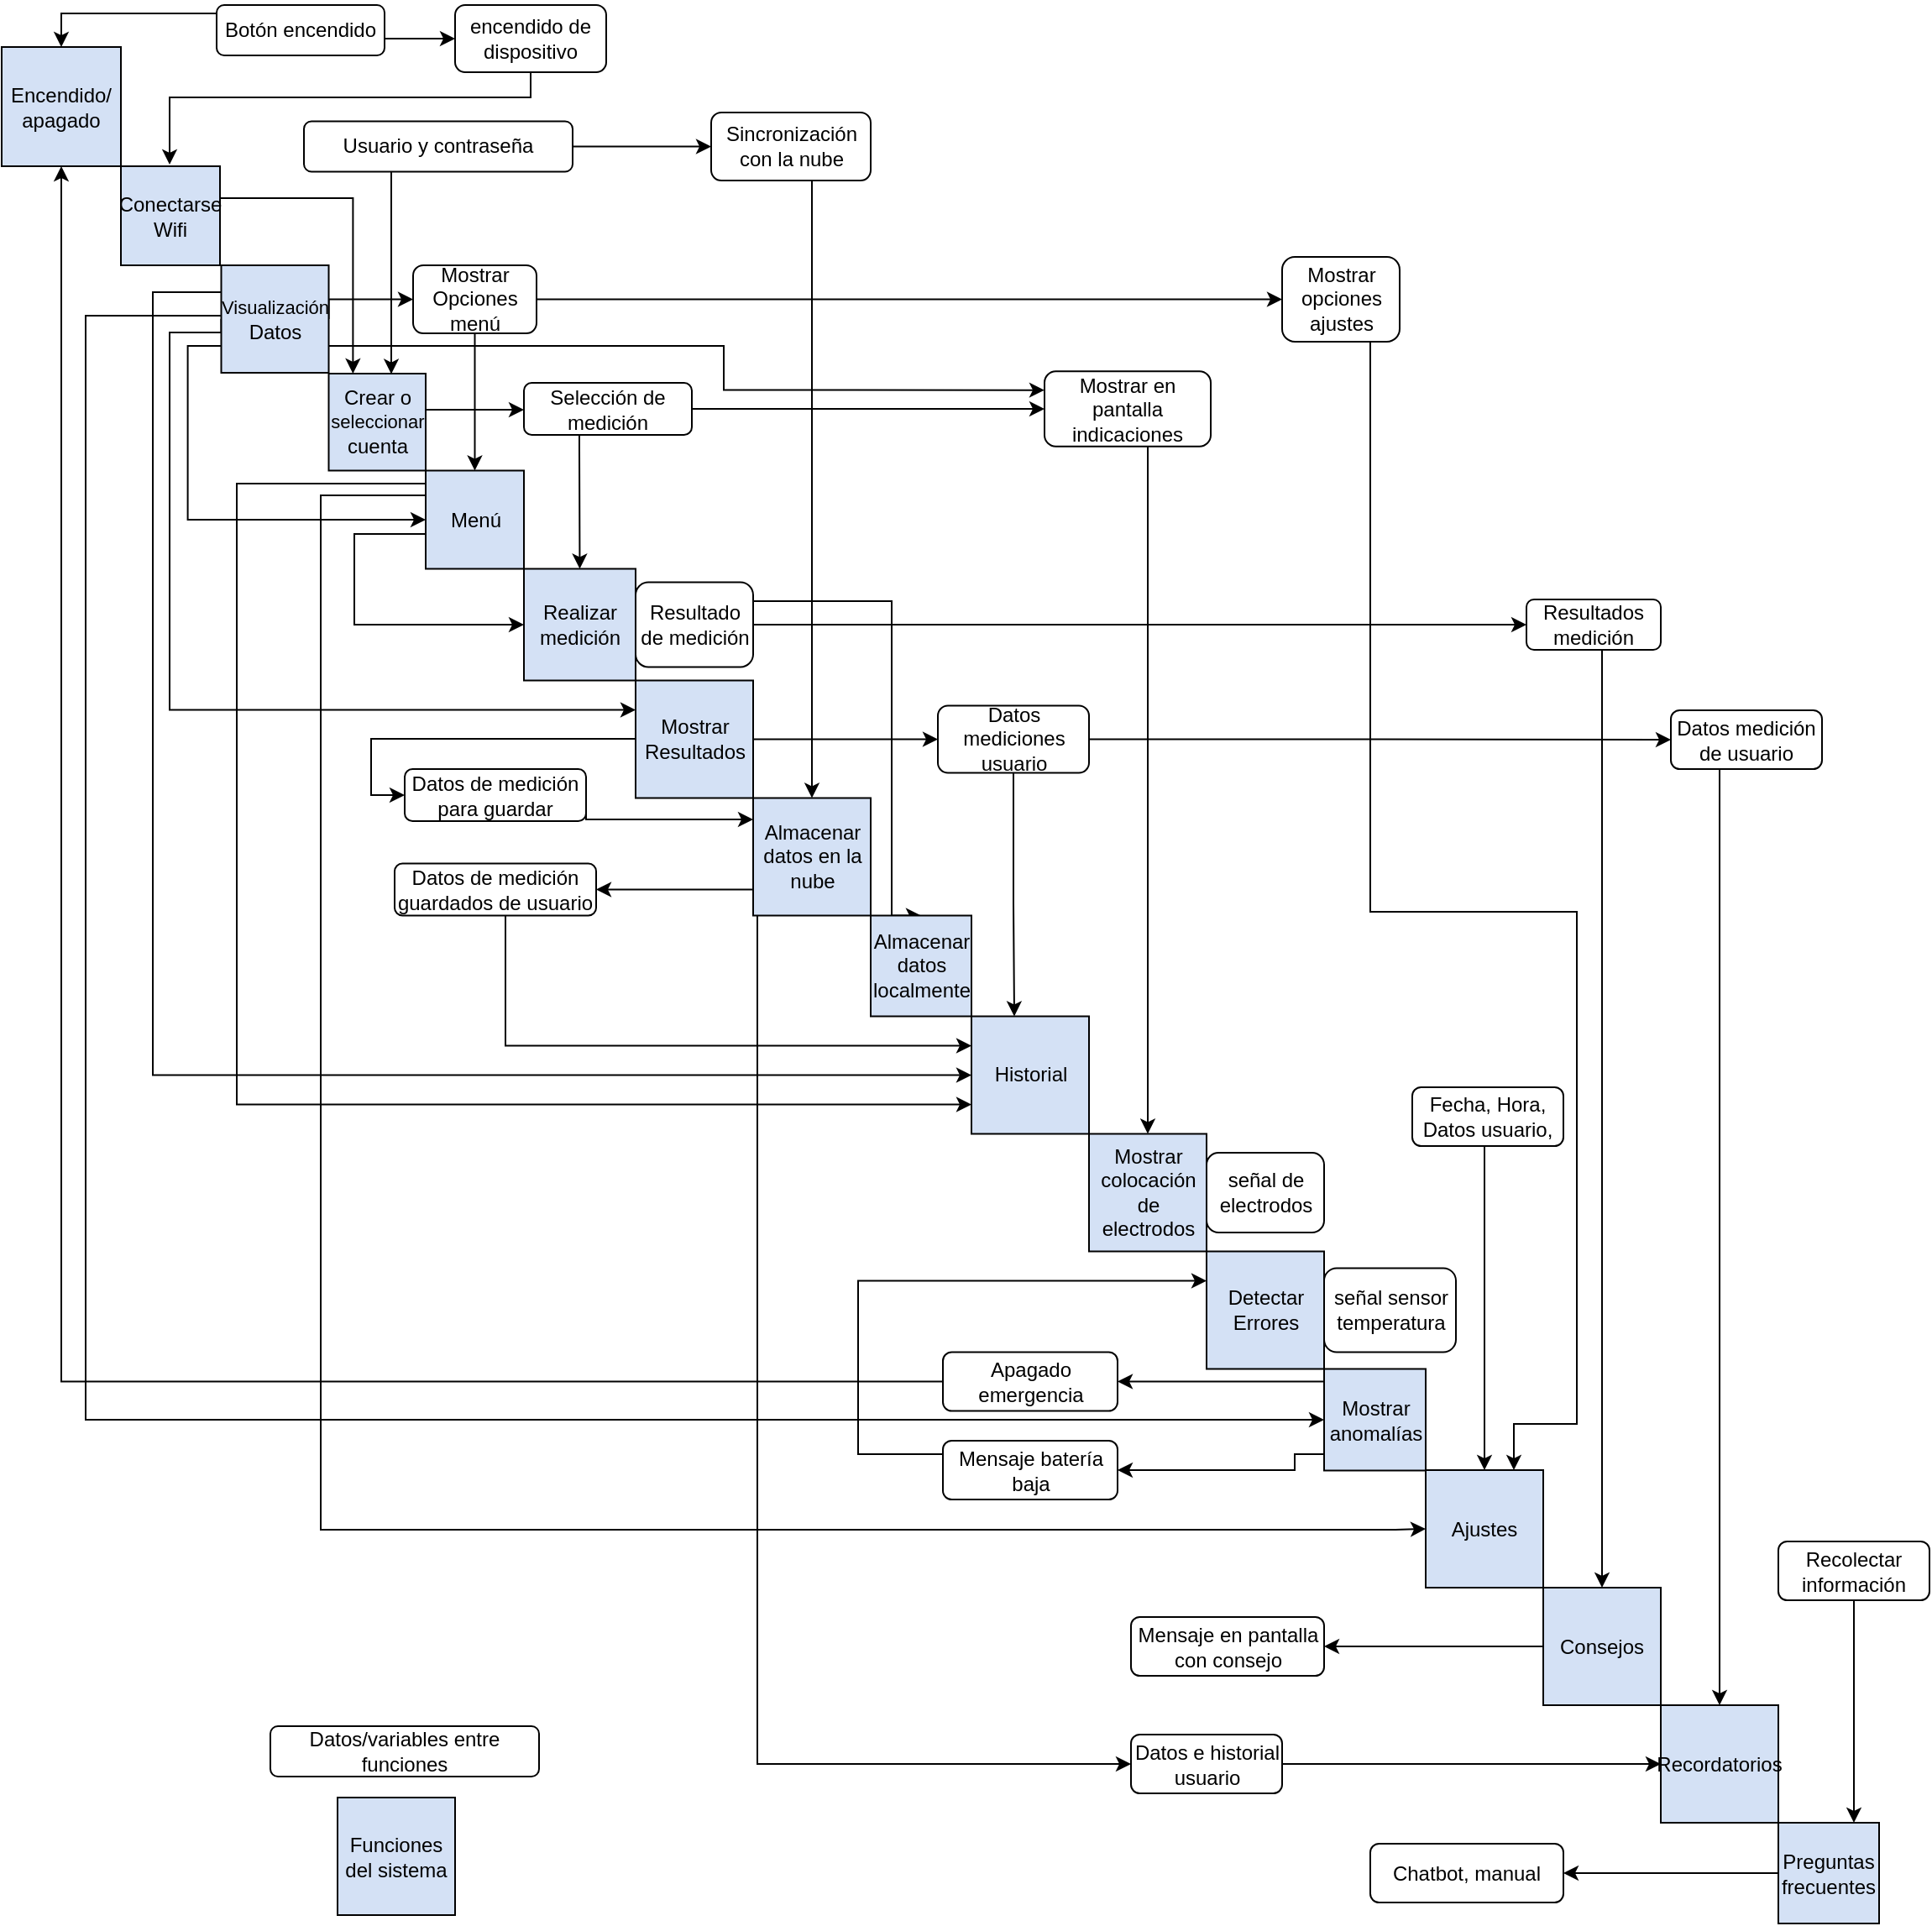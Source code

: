 <mxfile version="15.4.1" type="github">
  <diagram id="Nj07bCPPSiQxX_Wcg0r5" name="Page-1">
    <mxGraphModel dx="1108" dy="482" grid="1" gridSize="10" guides="1" tooltips="1" connect="1" arrows="1" fold="1" page="1" pageScale="1" pageWidth="827" pageHeight="1169" math="0" shadow="0">
      <root>
        <mxCell id="0" />
        <mxCell id="1" parent="0" />
        <mxCell id="GFn40_tMTBPi8Aqq6Cur-9" style="edgeStyle=orthogonalEdgeStyle;rounded=0;orthogonalLoop=1;jettySize=auto;html=1;exitX=1;exitY=0.5;exitDx=0;exitDy=0;" parent="1" source="CXU5azMome1cHcGIRZeV-1" target="iT-QjhbkleCrby-z9CVg-7" edge="1">
          <mxGeometry relative="1" as="geometry">
            <Array as="points">
              <mxPoint x="473" y="246" />
            </Array>
          </mxGeometry>
        </mxCell>
        <mxCell id="CXU5azMome1cHcGIRZeV-1" value="Crear o &lt;font style=&quot;font-size: 11px&quot;&gt;seleccionar &lt;/font&gt;cuenta" style="whiteSpace=wrap;html=1;aspect=fixed;fillColor=#D4E1F5;" parent="1" vertex="1">
          <mxGeometry x="414.75" y="224.5" width="57.75" height="57.75" as="geometry" />
        </mxCell>
        <mxCell id="CXU5azMome1cHcGIRZeV-2" value="Realizar medición" style="whiteSpace=wrap;html=1;aspect=fixed;fillColor=#D4E1F5;" parent="1" vertex="1">
          <mxGeometry x="531" y="340.75" width="66.5" height="66.5" as="geometry" />
        </mxCell>
        <mxCell id="iT-QjhbkleCrby-z9CVg-91" style="edgeStyle=orthogonalEdgeStyle;rounded=0;orthogonalLoop=1;jettySize=auto;html=1;exitX=0;exitY=0.75;exitDx=0;exitDy=0;entryX=0;entryY=0.5;entryDx=0;entryDy=0;" parent="1" source="iT-QjhbkleCrby-z9CVg-87" target="CXU5azMome1cHcGIRZeV-5" edge="1">
          <mxGeometry relative="1" as="geometry">
            <Array as="points">
              <mxPoint x="473" y="297" />
              <mxPoint x="410" y="297" />
              <mxPoint x="410" y="913" />
              <mxPoint x="1050" y="913" />
            </Array>
          </mxGeometry>
        </mxCell>
        <mxCell id="CXU5azMome1cHcGIRZeV-5" value="Ajustes" style="whiteSpace=wrap;html=1;aspect=fixed;fillColor=#D4E1F5;" parent="1" vertex="1">
          <mxGeometry x="1068" y="877.5" width="70" height="70" as="geometry" />
        </mxCell>
        <mxCell id="CXU5azMome1cHcGIRZeV-7" value="Mostrar colocación de electrodos" style="whiteSpace=wrap;html=1;aspect=fixed;fillColor=#D4E1F5;" parent="1" vertex="1">
          <mxGeometry x="867.5" y="677.25" width="70" height="70" as="geometry" />
        </mxCell>
        <mxCell id="CXU5azMome1cHcGIRZeV-8" value="Detectar Errores" style="whiteSpace=wrap;html=1;aspect=fixed;fillColor=#D4E1F5;" parent="1" vertex="1">
          <mxGeometry x="937.5" y="747.25" width="70" height="70" as="geometry" />
        </mxCell>
        <mxCell id="iT-QjhbkleCrby-z9CVg-37" style="edgeStyle=orthogonalEdgeStyle;rounded=0;orthogonalLoop=1;jettySize=auto;html=1;exitX=0;exitY=0.75;exitDx=0;exitDy=0;entryX=1;entryY=0.5;entryDx=0;entryDy=0;" parent="1" source="CXU5azMome1cHcGIRZeV-9" target="iT-QjhbkleCrby-z9CVg-35" edge="1">
          <mxGeometry relative="1" as="geometry">
            <Array as="points">
              <mxPoint x="668" y="532" />
            </Array>
          </mxGeometry>
        </mxCell>
        <mxCell id="iT-QjhbkleCrby-z9CVg-70" style="edgeStyle=orthogonalEdgeStyle;rounded=0;orthogonalLoop=1;jettySize=auto;html=1;exitX=0.5;exitY=1;exitDx=0;exitDy=0;entryX=0;entryY=0.5;entryDx=0;entryDy=0;" parent="1" source="CXU5azMome1cHcGIRZeV-9" target="iT-QjhbkleCrby-z9CVg-68" edge="1">
          <mxGeometry relative="1" as="geometry">
            <Array as="points">
              <mxPoint x="703" y="518" />
              <mxPoint x="670" y="518" />
              <mxPoint x="670" y="1053" />
            </Array>
          </mxGeometry>
        </mxCell>
        <mxCell id="CXU5azMome1cHcGIRZeV-9" value="Almacenar datos en la nube" style="whiteSpace=wrap;html=1;aspect=fixed;fillColor=#D4E1F5;" parent="1" vertex="1">
          <mxGeometry x="667.5" y="477.25" width="70" height="70" as="geometry" />
        </mxCell>
        <mxCell id="iT-QjhbkleCrby-z9CVg-61" style="edgeStyle=orthogonalEdgeStyle;rounded=0;orthogonalLoop=1;jettySize=auto;html=1;entryX=1;entryY=0.5;entryDx=0;entryDy=0;exitX=0;exitY=0.25;exitDx=0;exitDy=0;" parent="1" source="CXU5azMome1cHcGIRZeV-10" target="iT-QjhbkleCrby-z9CVg-60" edge="1">
          <mxGeometry relative="1" as="geometry">
            <Array as="points">
              <mxPoint x="1008" y="825" />
            </Array>
          </mxGeometry>
        </mxCell>
        <mxCell id="iT-QjhbkleCrby-z9CVg-94" style="edgeStyle=orthogonalEdgeStyle;rounded=0;orthogonalLoop=1;jettySize=auto;html=1;exitX=0;exitY=0.75;exitDx=0;exitDy=0;entryX=1;entryY=0.5;entryDx=0;entryDy=0;" parent="1" source="CXU5azMome1cHcGIRZeV-10" target="iT-QjhbkleCrby-z9CVg-93" edge="1">
          <mxGeometry relative="1" as="geometry">
            <Array as="points">
              <mxPoint x="1008" y="868" />
              <mxPoint x="990" y="868" />
            </Array>
          </mxGeometry>
        </mxCell>
        <mxCell id="CXU5azMome1cHcGIRZeV-10" value="Mostrar anomalías" style="whiteSpace=wrap;html=1;aspect=fixed;fillColor=#D4E1F5;" parent="1" vertex="1">
          <mxGeometry x="1007.5" y="817.25" width="60.5" height="60.5" as="geometry" />
        </mxCell>
        <mxCell id="iT-QjhbkleCrby-z9CVg-73" style="edgeStyle=orthogonalEdgeStyle;rounded=0;orthogonalLoop=1;jettySize=auto;html=1;" parent="1" source="CXU5azMome1cHcGIRZeV-11" target="iT-QjhbkleCrby-z9CVg-71" edge="1">
          <mxGeometry relative="1" as="geometry" />
        </mxCell>
        <mxCell id="CXU5azMome1cHcGIRZeV-11" value="Consejos" style="whiteSpace=wrap;html=1;aspect=fixed;fillColor=#D4E1F5;" parent="1" vertex="1">
          <mxGeometry x="1138" y="947.5" width="70" height="70" as="geometry" />
        </mxCell>
        <mxCell id="CXU5azMome1cHcGIRZeV-12" value="Recordatorios" style="whiteSpace=wrap;html=1;aspect=fixed;fillColor=#D4E1F5;" parent="1" vertex="1">
          <mxGeometry x="1208" y="1017.5" width="70" height="70" as="geometry" />
        </mxCell>
        <mxCell id="iT-QjhbkleCrby-z9CVg-76" style="edgeStyle=orthogonalEdgeStyle;rounded=0;orthogonalLoop=1;jettySize=auto;html=1;entryX=1;entryY=0.5;entryDx=0;entryDy=0;" parent="1" source="CXU5azMome1cHcGIRZeV-13" target="iT-QjhbkleCrby-z9CVg-74" edge="1">
          <mxGeometry relative="1" as="geometry" />
        </mxCell>
        <mxCell id="CXU5azMome1cHcGIRZeV-13" value="Preguntas frecuentes" style="whiteSpace=wrap;html=1;aspect=fixed;fillColor=#D4E1F5;" parent="1" vertex="1">
          <mxGeometry x="1278" y="1087.5" width="60" height="60" as="geometry" />
        </mxCell>
        <mxCell id="GFn40_tMTBPi8Aqq6Cur-4" style="edgeStyle=orthogonalEdgeStyle;rounded=0;orthogonalLoop=1;jettySize=auto;html=1;entryX=0;entryY=0.5;entryDx=0;entryDy=0;" parent="1" source="iT-QjhbkleCrby-z9CVg-3" target="iT-QjhbkleCrby-z9CVg-83" edge="1">
          <mxGeometry relative="1" as="geometry" />
        </mxCell>
        <mxCell id="GFn40_tMTBPi8Aqq6Cur-27" style="edgeStyle=orthogonalEdgeStyle;rounded=0;orthogonalLoop=1;jettySize=auto;html=1;exitX=0.5;exitY=1;exitDx=0;exitDy=0;entryX=0.645;entryY=0.005;entryDx=0;entryDy=0;entryPerimeter=0;" parent="1" source="iT-QjhbkleCrby-z9CVg-3" target="CXU5azMome1cHcGIRZeV-1" edge="1">
          <mxGeometry relative="1" as="geometry">
            <Array as="points">
              <mxPoint x="480" y="89" />
              <mxPoint x="452" y="89" />
            </Array>
          </mxGeometry>
        </mxCell>
        <mxCell id="iT-QjhbkleCrby-z9CVg-3" value="Usuario y contraseña" style="rounded=1;whiteSpace=wrap;html=1;" parent="1" vertex="1">
          <mxGeometry x="400" y="74.25" width="160" height="30" as="geometry" />
        </mxCell>
        <mxCell id="iT-QjhbkleCrby-z9CVg-5" value="Funciones del sistema" style="whiteSpace=wrap;html=1;aspect=fixed;fillColor=#D4E1F5;" parent="1" vertex="1">
          <mxGeometry x="420" y="1072.5" width="70" height="70" as="geometry" />
        </mxCell>
        <mxCell id="iT-QjhbkleCrby-z9CVg-6" value="Datos/variables entre funciones" style="rounded=1;whiteSpace=wrap;html=1;" parent="1" vertex="1">
          <mxGeometry x="380" y="1030" width="160" height="30" as="geometry" />
        </mxCell>
        <mxCell id="iT-QjhbkleCrby-z9CVg-40" style="edgeStyle=orthogonalEdgeStyle;rounded=0;orthogonalLoop=1;jettySize=auto;html=1;entryX=0;entryY=0.5;entryDx=0;entryDy=0;" parent="1" source="iT-QjhbkleCrby-z9CVg-7" target="iT-QjhbkleCrby-z9CVg-39" edge="1">
          <mxGeometry relative="1" as="geometry" />
        </mxCell>
        <mxCell id="GFn40_tMTBPi8Aqq6Cur-10" style="edgeStyle=orthogonalEdgeStyle;rounded=0;orthogonalLoop=1;jettySize=auto;html=1;entryX=0.5;entryY=0;entryDx=0;entryDy=0;" parent="1" source="iT-QjhbkleCrby-z9CVg-7" target="CXU5azMome1cHcGIRZeV-2" edge="1">
          <mxGeometry relative="1" as="geometry">
            <Array as="points">
              <mxPoint x="564" y="270" />
              <mxPoint x="564" y="270" />
            </Array>
          </mxGeometry>
        </mxCell>
        <mxCell id="iT-QjhbkleCrby-z9CVg-7" value="Selección de medición" style="rounded=1;whiteSpace=wrap;html=1;" parent="1" vertex="1">
          <mxGeometry x="531" y="230" width="100" height="31" as="geometry" />
        </mxCell>
        <mxCell id="GFn40_tMTBPi8Aqq6Cur-12" style="edgeStyle=orthogonalEdgeStyle;rounded=0;orthogonalLoop=1;jettySize=auto;html=1;entryX=0.5;entryY=0;entryDx=0;entryDy=0;" parent="1" source="iT-QjhbkleCrby-z9CVg-15" target="GFn40_tMTBPi8Aqq6Cur-2" edge="1">
          <mxGeometry relative="1" as="geometry">
            <Array as="points">
              <mxPoint x="750" y="360" />
            </Array>
          </mxGeometry>
        </mxCell>
        <mxCell id="GFn40_tMTBPi8Aqq6Cur-25" style="edgeStyle=orthogonalEdgeStyle;rounded=0;orthogonalLoop=1;jettySize=auto;html=1;entryX=0;entryY=0.5;entryDx=0;entryDy=0;" parent="1" source="iT-QjhbkleCrby-z9CVg-15" target="iT-QjhbkleCrby-z9CVg-62" edge="1">
          <mxGeometry relative="1" as="geometry" />
        </mxCell>
        <mxCell id="iT-QjhbkleCrby-z9CVg-15" value="Resultado de medición" style="rounded=1;whiteSpace=wrap;html=1;" parent="1" vertex="1">
          <mxGeometry x="597.5" y="348.75" width="70" height="50.5" as="geometry" />
        </mxCell>
        <mxCell id="iT-QjhbkleCrby-z9CVg-66" style="edgeStyle=orthogonalEdgeStyle;rounded=0;orthogonalLoop=1;jettySize=auto;html=1;" parent="1" source="iT-QjhbkleCrby-z9CVg-19" target="iT-QjhbkleCrby-z9CVg-65" edge="1">
          <mxGeometry relative="1" as="geometry" />
        </mxCell>
        <mxCell id="iT-QjhbkleCrby-z9CVg-25" style="edgeStyle=orthogonalEdgeStyle;rounded=0;orthogonalLoop=1;jettySize=auto;html=1;exitX=1;exitY=0.5;exitDx=0;exitDy=0;entryX=0;entryY=0.5;entryDx=0;entryDy=0;" parent="1" source="CXU5azMome1cHcGIRZeV-6" target="iT-QjhbkleCrby-z9CVg-19" edge="1">
          <mxGeometry relative="1" as="geometry" />
        </mxCell>
        <mxCell id="iT-QjhbkleCrby-z9CVg-34" style="edgeStyle=orthogonalEdgeStyle;rounded=0;orthogonalLoop=1;jettySize=auto;html=1;entryX=0;entryY=0.5;entryDx=0;entryDy=0;exitX=0.021;exitY=0.354;exitDx=0;exitDy=0;exitPerimeter=0;" parent="1" target="iT-QjhbkleCrby-z9CVg-26" edge="1" source="CXU5azMome1cHcGIRZeV-6">
          <mxGeometry relative="1" as="geometry">
            <Array as="points">
              <mxPoint x="599" y="442" />
              <mxPoint x="440" y="442" />
              <mxPoint x="440" y="476" />
            </Array>
            <mxPoint x="590" y="430" as="sourcePoint" />
          </mxGeometry>
        </mxCell>
        <mxCell id="CXU5azMome1cHcGIRZeV-6" value="Mostrar Resultados" style="whiteSpace=wrap;html=1;aspect=fixed;fillColor=#D4E1F5;" parent="1" vertex="1">
          <mxGeometry x="597.5" y="407.25" width="70" height="70" as="geometry" />
        </mxCell>
        <mxCell id="iT-QjhbkleCrby-z9CVg-33" style="edgeStyle=orthogonalEdgeStyle;rounded=0;orthogonalLoop=1;jettySize=auto;html=1;exitX=1;exitY=0.5;exitDx=0;exitDy=0;" parent="1" source="iT-QjhbkleCrby-z9CVg-26" target="CXU5azMome1cHcGIRZeV-9" edge="1">
          <mxGeometry relative="1" as="geometry">
            <Array as="points">
              <mxPoint x="568" y="490" />
            </Array>
          </mxGeometry>
        </mxCell>
        <mxCell id="iT-QjhbkleCrby-z9CVg-26" value="Datos de medición para guardar" style="rounded=1;whiteSpace=wrap;html=1;" parent="1" vertex="1">
          <mxGeometry x="460" y="460" width="108" height="31" as="geometry" />
        </mxCell>
        <mxCell id="iT-QjhbkleCrby-z9CVg-38" style="edgeStyle=orthogonalEdgeStyle;rounded=0;orthogonalLoop=1;jettySize=auto;html=1;entryX=0;entryY=0.25;entryDx=0;entryDy=0;" parent="1" source="iT-QjhbkleCrby-z9CVg-35" target="CXU5azMome1cHcGIRZeV-4" edge="1">
          <mxGeometry relative="1" as="geometry">
            <mxPoint x="480" y="440" as="targetPoint" />
            <Array as="points">
              <mxPoint x="520" y="625" />
            </Array>
          </mxGeometry>
        </mxCell>
        <mxCell id="iT-QjhbkleCrby-z9CVg-35" value="Datos de medición guardados de usuario" style="rounded=1;whiteSpace=wrap;html=1;" parent="1" vertex="1">
          <mxGeometry x="454" y="516.25" width="120" height="31" as="geometry" />
        </mxCell>
        <mxCell id="GFn40_tMTBPi8Aqq6Cur-21" style="edgeStyle=orthogonalEdgeStyle;rounded=0;orthogonalLoop=1;jettySize=auto;html=1;entryX=0.5;entryY=0;entryDx=0;entryDy=0;" parent="1" source="iT-QjhbkleCrby-z9CVg-39" target="CXU5azMome1cHcGIRZeV-7" edge="1">
          <mxGeometry relative="1" as="geometry">
            <Array as="points">
              <mxPoint x="903" y="473" />
            </Array>
          </mxGeometry>
        </mxCell>
        <mxCell id="iT-QjhbkleCrby-z9CVg-39" value="Mostrar en pantalla indicaciones" style="rounded=1;whiteSpace=wrap;html=1;" parent="1" vertex="1">
          <mxGeometry x="841" y="223.13" width="99" height="44.75" as="geometry" />
        </mxCell>
        <mxCell id="iT-QjhbkleCrby-z9CVg-46" value="señal de electrodos" style="rounded=1;whiteSpace=wrap;html=1;" parent="1" vertex="1">
          <mxGeometry x="937.5" y="688.5" width="70" height="47.5" as="geometry" />
        </mxCell>
        <mxCell id="iT-QjhbkleCrby-z9CVg-48" value="señal sensor temperatura" style="rounded=1;whiteSpace=wrap;html=1;" parent="1" vertex="1">
          <mxGeometry x="1007.5" y="757.25" width="78.5" height="50" as="geometry" />
        </mxCell>
        <mxCell id="67Dht7YHLMiTtMJzF1Od-18" style="edgeStyle=orthogonalEdgeStyle;rounded=0;orthogonalLoop=1;jettySize=auto;html=1;exitX=0.5;exitY=1;exitDx=0;exitDy=0;fontSize=11;entryX=0.5;entryY=0;entryDx=0;entryDy=0;" edge="1" parent="1" source="iT-QjhbkleCrby-z9CVg-55" target="CXU5azMome1cHcGIRZeV-5">
          <mxGeometry relative="1" as="geometry">
            <mxPoint x="1105" y="870" as="targetPoint" />
            <Array as="points">
              <mxPoint x="1103" y="685" />
            </Array>
          </mxGeometry>
        </mxCell>
        <mxCell id="iT-QjhbkleCrby-z9CVg-55" value="Fecha, Hora, Datos usuario," style="rounded=1;whiteSpace=wrap;html=1;" parent="1" vertex="1">
          <mxGeometry x="1060" y="649.5" width="90" height="35" as="geometry" />
        </mxCell>
        <mxCell id="iT-QjhbkleCrby-z9CVg-82" style="edgeStyle=orthogonalEdgeStyle;rounded=0;orthogonalLoop=1;jettySize=auto;html=1;entryX=0.5;entryY=1;entryDx=0;entryDy=0;" parent="1" source="iT-QjhbkleCrby-z9CVg-60" target="iT-QjhbkleCrby-z9CVg-79" edge="1">
          <mxGeometry relative="1" as="geometry" />
        </mxCell>
        <mxCell id="iT-QjhbkleCrby-z9CVg-60" value="Apagado emergencia" style="rounded=1;whiteSpace=wrap;html=1;" parent="1" vertex="1">
          <mxGeometry x="780.5" y="807.25" width="104" height="35" as="geometry" />
        </mxCell>
        <mxCell id="iT-QjhbkleCrby-z9CVg-64" style="edgeStyle=orthogonalEdgeStyle;rounded=0;orthogonalLoop=1;jettySize=auto;html=1;entryX=0.5;entryY=0;entryDx=0;entryDy=0;" parent="1" source="iT-QjhbkleCrby-z9CVg-62" target="CXU5azMome1cHcGIRZeV-11" edge="1">
          <mxGeometry relative="1" as="geometry">
            <Array as="points">
              <mxPoint x="1173" y="760" />
              <mxPoint x="1173" y="760" />
            </Array>
          </mxGeometry>
        </mxCell>
        <mxCell id="iT-QjhbkleCrby-z9CVg-62" value="Resultados medición" style="rounded=1;whiteSpace=wrap;html=1;" parent="1" vertex="1">
          <mxGeometry x="1128" y="359" width="80" height="30" as="geometry" />
        </mxCell>
        <mxCell id="iT-QjhbkleCrby-z9CVg-67" style="edgeStyle=orthogonalEdgeStyle;rounded=0;orthogonalLoop=1;jettySize=auto;html=1;entryX=0.5;entryY=0;entryDx=0;entryDy=0;" parent="1" source="iT-QjhbkleCrby-z9CVg-65" target="CXU5azMome1cHcGIRZeV-12" edge="1">
          <mxGeometry relative="1" as="geometry">
            <Array as="points">
              <mxPoint x="1243" y="1000" />
              <mxPoint x="1243" y="1000" />
            </Array>
          </mxGeometry>
        </mxCell>
        <mxCell id="iT-QjhbkleCrby-z9CVg-65" value="Datos medición de usuario" style="rounded=1;whiteSpace=wrap;html=1;" parent="1" vertex="1">
          <mxGeometry x="1214" y="425" width="90" height="35" as="geometry" />
        </mxCell>
        <mxCell id="iT-QjhbkleCrby-z9CVg-69" style="edgeStyle=orthogonalEdgeStyle;rounded=0;orthogonalLoop=1;jettySize=auto;html=1;exitX=1;exitY=0.5;exitDx=0;exitDy=0;entryX=0;entryY=0.5;entryDx=0;entryDy=0;" parent="1" source="iT-QjhbkleCrby-z9CVg-68" target="CXU5azMome1cHcGIRZeV-12" edge="1">
          <mxGeometry relative="1" as="geometry" />
        </mxCell>
        <mxCell id="iT-QjhbkleCrby-z9CVg-68" value="Datos e historial usuario" style="rounded=1;whiteSpace=wrap;html=1;" parent="1" vertex="1">
          <mxGeometry x="892.5" y="1035" width="90" height="35" as="geometry" />
        </mxCell>
        <mxCell id="iT-QjhbkleCrby-z9CVg-71" value="Mensaje en pantalla con consejo" style="rounded=1;whiteSpace=wrap;html=1;" parent="1" vertex="1">
          <mxGeometry x="892.5" y="965" width="115" height="35" as="geometry" />
        </mxCell>
        <mxCell id="iT-QjhbkleCrby-z9CVg-74" value="Chatbot, manual" style="rounded=1;whiteSpace=wrap;html=1;" parent="1" vertex="1">
          <mxGeometry x="1035" y="1100" width="115" height="35" as="geometry" />
        </mxCell>
        <mxCell id="iT-QjhbkleCrby-z9CVg-78" style="edgeStyle=orthogonalEdgeStyle;rounded=0;orthogonalLoop=1;jettySize=auto;html=1;exitX=0.5;exitY=1;exitDx=0;exitDy=0;entryX=0.75;entryY=0;entryDx=0;entryDy=0;" parent="1" source="iT-QjhbkleCrby-z9CVg-77" target="CXU5azMome1cHcGIRZeV-13" edge="1">
          <mxGeometry relative="1" as="geometry" />
        </mxCell>
        <mxCell id="iT-QjhbkleCrby-z9CVg-77" value="Recolectar información" style="rounded=1;whiteSpace=wrap;html=1;" parent="1" vertex="1">
          <mxGeometry x="1278" y="920" width="90" height="35" as="geometry" />
        </mxCell>
        <mxCell id="iT-QjhbkleCrby-z9CVg-79" value="Encendido/&lt;br&gt;apagado" style="whiteSpace=wrap;html=1;aspect=fixed;fillColor=#D4E1F5;" parent="1" vertex="1">
          <mxGeometry x="220" y="30" width="71" height="71" as="geometry" />
        </mxCell>
        <mxCell id="iT-QjhbkleCrby-z9CVg-96" style="edgeStyle=orthogonalEdgeStyle;rounded=0;orthogonalLoop=1;jettySize=auto;html=1;entryX=0;entryY=0.5;entryDx=0;entryDy=0;" parent="1" source="iT-QjhbkleCrby-z9CVg-80" target="iT-QjhbkleCrby-z9CVg-95" edge="1">
          <mxGeometry relative="1" as="geometry">
            <Array as="points">
              <mxPoint x="460" y="25" />
              <mxPoint x="460" y="25" />
            </Array>
          </mxGeometry>
        </mxCell>
        <mxCell id="67Dht7YHLMiTtMJzF1Od-3" style="edgeStyle=orthogonalEdgeStyle;rounded=0;orthogonalLoop=1;jettySize=auto;html=1;exitX=0;exitY=0.5;exitDx=0;exitDy=0;entryX=0.5;entryY=0;entryDx=0;entryDy=0;fontSize=11;" edge="1" parent="1" source="iT-QjhbkleCrby-z9CVg-80" target="iT-QjhbkleCrby-z9CVg-79">
          <mxGeometry relative="1" as="geometry">
            <Array as="points">
              <mxPoint x="348" y="10" />
              <mxPoint x="256" y="10" />
            </Array>
          </mxGeometry>
        </mxCell>
        <mxCell id="iT-QjhbkleCrby-z9CVg-80" value="Botón encendido" style="rounded=1;whiteSpace=wrap;html=1;" parent="1" vertex="1">
          <mxGeometry x="348" y="5" width="100" height="30" as="geometry" />
        </mxCell>
        <mxCell id="GFn40_tMTBPi8Aqq6Cur-11" style="edgeStyle=orthogonalEdgeStyle;rounded=0;orthogonalLoop=1;jettySize=auto;html=1;entryX=0.5;entryY=0;entryDx=0;entryDy=0;" parent="1" source="iT-QjhbkleCrby-z9CVg-83" target="CXU5azMome1cHcGIRZeV-9" edge="1">
          <mxGeometry relative="1" as="geometry">
            <Array as="points">
              <mxPoint x="703" y="460" />
            </Array>
          </mxGeometry>
        </mxCell>
        <mxCell id="iT-QjhbkleCrby-z9CVg-83" value="Sincronización con la nube" style="rounded=1;whiteSpace=wrap;html=1;" parent="1" vertex="1">
          <mxGeometry x="642.5" y="69" width="95" height="40.5" as="geometry" />
        </mxCell>
        <mxCell id="iT-QjhbkleCrby-z9CVg-90" style="edgeStyle=orthogonalEdgeStyle;rounded=0;orthogonalLoop=1;jettySize=auto;html=1;entryX=0;entryY=0.5;entryDx=0;entryDy=0;exitX=0;exitY=0.75;exitDx=0;exitDy=0;" parent="1" source="iT-QjhbkleCrby-z9CVg-87" target="CXU5azMome1cHcGIRZeV-2" edge="1">
          <mxGeometry relative="1" as="geometry">
            <Array as="points">
              <mxPoint x="473" y="320" />
              <mxPoint x="430" y="320" />
              <mxPoint x="430" y="374" />
            </Array>
            <mxPoint x="460" y="320" as="sourcePoint" />
          </mxGeometry>
        </mxCell>
        <mxCell id="iT-QjhbkleCrby-z9CVg-92" style="edgeStyle=orthogonalEdgeStyle;rounded=0;orthogonalLoop=1;jettySize=auto;html=1;exitX=0;exitY=0.25;exitDx=0;exitDy=0;entryX=0;entryY=0.75;entryDx=0;entryDy=0;" parent="1" source="iT-QjhbkleCrby-z9CVg-87" target="CXU5azMome1cHcGIRZeV-4" edge="1">
          <mxGeometry relative="1" as="geometry">
            <Array as="points">
              <mxPoint x="473" y="290" />
              <mxPoint x="360" y="290" />
              <mxPoint x="360" y="660" />
            </Array>
          </mxGeometry>
        </mxCell>
        <mxCell id="iT-QjhbkleCrby-z9CVg-87" value="Menú" style="whiteSpace=wrap;html=1;aspect=fixed;fillColor=#D4E1F5;" parent="1" vertex="1">
          <mxGeometry x="472.5" y="282.25" width="58.5" height="58.5" as="geometry" />
        </mxCell>
        <mxCell id="GFn40_tMTBPi8Aqq6Cur-26" value="" style="edgeStyle=orthogonalEdgeStyle;rounded=0;orthogonalLoop=1;jettySize=auto;html=1;entryX=0.25;entryY=0;entryDx=0;entryDy=0;" parent="1" source="iT-QjhbkleCrby-z9CVg-88" target="CXU5azMome1cHcGIRZeV-1" edge="1">
          <mxGeometry relative="1" as="geometry">
            <Array as="points">
              <mxPoint x="429" y="120" />
            </Array>
            <mxPoint x="440" y="130" as="targetPoint" />
          </mxGeometry>
        </mxCell>
        <mxCell id="iT-QjhbkleCrby-z9CVg-88" value="Conectarse Wifi" style="whiteSpace=wrap;html=1;aspect=fixed;fillColor=#D4E1F5;" parent="1" vertex="1">
          <mxGeometry x="291" y="101" width="59" height="59" as="geometry" />
        </mxCell>
        <mxCell id="iT-QjhbkleCrby-z9CVg-103" style="edgeStyle=orthogonalEdgeStyle;rounded=0;orthogonalLoop=1;jettySize=auto;html=1;entryX=0;entryY=0.25;entryDx=0;entryDy=0;exitX=0;exitY=0.5;exitDx=0;exitDy=0;" parent="1" source="iT-QjhbkleCrby-z9CVg-93" target="CXU5azMome1cHcGIRZeV-8" edge="1">
          <mxGeometry relative="1" as="geometry">
            <Array as="points">
              <mxPoint x="730" y="868" />
              <mxPoint x="730" y="765" />
            </Array>
          </mxGeometry>
        </mxCell>
        <mxCell id="iT-QjhbkleCrby-z9CVg-93" value="Mensaje batería baja" style="rounded=1;whiteSpace=wrap;html=1;" parent="1" vertex="1">
          <mxGeometry x="780.5" y="860" width="104" height="35" as="geometry" />
        </mxCell>
        <mxCell id="67Dht7YHLMiTtMJzF1Od-2" style="edgeStyle=orthogonalEdgeStyle;rounded=0;orthogonalLoop=1;jettySize=auto;html=1;exitX=0.5;exitY=1;exitDx=0;exitDy=0;fontSize=11;" edge="1" parent="1" source="iT-QjhbkleCrby-z9CVg-95">
          <mxGeometry relative="1" as="geometry">
            <mxPoint x="320" y="100" as="targetPoint" />
            <Array as="points">
              <mxPoint x="535" y="60" />
              <mxPoint x="320" y="60" />
            </Array>
          </mxGeometry>
        </mxCell>
        <mxCell id="iT-QjhbkleCrby-z9CVg-95" value="encendido de dispositivo" style="rounded=1;whiteSpace=wrap;html=1;" parent="1" vertex="1">
          <mxGeometry x="490" y="5" width="90" height="40" as="geometry" />
        </mxCell>
        <mxCell id="iT-QjhbkleCrby-z9CVg-99" style="edgeStyle=orthogonalEdgeStyle;rounded=0;orthogonalLoop=1;jettySize=auto;html=1;entryX=0.5;entryY=0;entryDx=0;entryDy=0;" parent="1" source="iT-QjhbkleCrby-z9CVg-98" target="iT-QjhbkleCrby-z9CVg-87" edge="1">
          <mxGeometry relative="1" as="geometry">
            <Array as="points">
              <mxPoint x="502" y="190" />
              <mxPoint x="502" y="190" />
            </Array>
          </mxGeometry>
        </mxCell>
        <mxCell id="67Dht7YHLMiTtMJzF1Od-21" style="edgeStyle=orthogonalEdgeStyle;rounded=0;orthogonalLoop=1;jettySize=auto;html=1;entryX=0;entryY=0.5;entryDx=0;entryDy=0;fontSize=11;" edge="1" parent="1" source="iT-QjhbkleCrby-z9CVg-98" target="67Dht7YHLMiTtMJzF1Od-14">
          <mxGeometry relative="1" as="geometry" />
        </mxCell>
        <mxCell id="iT-QjhbkleCrby-z9CVg-98" value="Mostrar Opciones menú" style="rounded=1;whiteSpace=wrap;html=1;" parent="1" vertex="1">
          <mxGeometry x="465" y="160" width="73.5" height="40.5" as="geometry" />
        </mxCell>
        <mxCell id="CXU5azMome1cHcGIRZeV-4" value="Historial" style="whiteSpace=wrap;html=1;aspect=fixed;fillColor=#D4E1F5;" parent="1" vertex="1">
          <mxGeometry x="797.5" y="607.25" width="70" height="70" as="geometry" />
        </mxCell>
        <mxCell id="GFn40_tMTBPi8Aqq6Cur-2" value="Almacenar datos localmente" style="whiteSpace=wrap;html=1;aspect=fixed;fillColor=#D4E1F5;" parent="1" vertex="1">
          <mxGeometry x="737.5" y="547.25" width="60" height="60" as="geometry" />
        </mxCell>
        <mxCell id="GFn40_tMTBPi8Aqq6Cur-22" style="edgeStyle=orthogonalEdgeStyle;rounded=0;orthogonalLoop=1;jettySize=auto;html=1;" parent="1" source="iT-QjhbkleCrby-z9CVg-19" target="CXU5azMome1cHcGIRZeV-4" edge="1">
          <mxGeometry relative="1" as="geometry">
            <Array as="points">
              <mxPoint x="823" y="540" />
              <mxPoint x="823" y="540" />
            </Array>
          </mxGeometry>
        </mxCell>
        <mxCell id="iT-QjhbkleCrby-z9CVg-19" value="Datos mediciones usuario" style="rounded=1;whiteSpace=wrap;html=1;" parent="1" vertex="1">
          <mxGeometry x="777.5" y="422.25" width="90" height="40" as="geometry" />
        </mxCell>
        <mxCell id="67Dht7YHLMiTtMJzF1Od-8" style="edgeStyle=orthogonalEdgeStyle;rounded=0;orthogonalLoop=1;jettySize=auto;html=1;exitX=0;exitY=0.75;exitDx=0;exitDy=0;entryX=0;entryY=0.5;entryDx=0;entryDy=0;fontSize=11;" edge="1" parent="1" source="67Dht7YHLMiTtMJzF1Od-1" target="iT-QjhbkleCrby-z9CVg-87">
          <mxGeometry relative="1" as="geometry" />
        </mxCell>
        <mxCell id="67Dht7YHLMiTtMJzF1Od-9" style="edgeStyle=orthogonalEdgeStyle;rounded=0;orthogonalLoop=1;jettySize=auto;html=1;exitX=0;exitY=0.5;exitDx=0;exitDy=0;entryX=0;entryY=0.25;entryDx=0;entryDy=0;fontSize=11;" edge="1" parent="1" source="67Dht7YHLMiTtMJzF1Od-1" target="CXU5azMome1cHcGIRZeV-6">
          <mxGeometry relative="1" as="geometry">
            <Array as="points">
              <mxPoint x="351" y="200" />
              <mxPoint x="320" y="200" />
              <mxPoint x="320" y="425" />
            </Array>
          </mxGeometry>
        </mxCell>
        <mxCell id="67Dht7YHLMiTtMJzF1Od-10" style="edgeStyle=orthogonalEdgeStyle;rounded=0;orthogonalLoop=1;jettySize=auto;html=1;exitX=0;exitY=0.25;exitDx=0;exitDy=0;entryX=0;entryY=0.5;entryDx=0;entryDy=0;fontSize=11;" edge="1" parent="1" source="67Dht7YHLMiTtMJzF1Od-1" target="CXU5azMome1cHcGIRZeV-4">
          <mxGeometry relative="1" as="geometry">
            <Array as="points">
              <mxPoint x="310" y="176" />
              <mxPoint x="310" y="642" />
            </Array>
          </mxGeometry>
        </mxCell>
        <mxCell id="67Dht7YHLMiTtMJzF1Od-13" style="edgeStyle=orthogonalEdgeStyle;rounded=0;orthogonalLoop=1;jettySize=auto;html=1;entryX=0;entryY=0.5;entryDx=0;entryDy=0;fontSize=11;" edge="1" parent="1" source="67Dht7YHLMiTtMJzF1Od-1" target="CXU5azMome1cHcGIRZeV-10">
          <mxGeometry relative="1" as="geometry">
            <Array as="points">
              <mxPoint x="270" y="190" />
              <mxPoint x="270" y="848" />
            </Array>
          </mxGeometry>
        </mxCell>
        <mxCell id="67Dht7YHLMiTtMJzF1Od-20" style="edgeStyle=orthogonalEdgeStyle;rounded=0;orthogonalLoop=1;jettySize=auto;html=1;exitX=1;exitY=0.5;exitDx=0;exitDy=0;entryX=0;entryY=0.5;entryDx=0;entryDy=0;fontSize=11;" edge="1" parent="1" source="67Dht7YHLMiTtMJzF1Od-1" target="iT-QjhbkleCrby-z9CVg-98">
          <mxGeometry relative="1" as="geometry">
            <Array as="points">
              <mxPoint x="415" y="180" />
            </Array>
          </mxGeometry>
        </mxCell>
        <mxCell id="67Dht7YHLMiTtMJzF1Od-22" style="edgeStyle=orthogonalEdgeStyle;rounded=0;orthogonalLoop=1;jettySize=auto;html=1;exitX=1;exitY=0.75;exitDx=0;exitDy=0;entryX=0;entryY=0.25;entryDx=0;entryDy=0;fontSize=11;" edge="1" parent="1" source="67Dht7YHLMiTtMJzF1Od-1" target="iT-QjhbkleCrby-z9CVg-39">
          <mxGeometry relative="1" as="geometry">
            <Array as="points">
              <mxPoint x="650" y="208" />
              <mxPoint x="650" y="234" />
            </Array>
          </mxGeometry>
        </mxCell>
        <mxCell id="67Dht7YHLMiTtMJzF1Od-1" value="&lt;font style=&quot;font-size: 11px&quot;&gt;Visualización &lt;/font&gt;&lt;font style=&quot;font-size: 12px&quot;&gt;Datos&lt;/font&gt;" style="whiteSpace=wrap;html=1;aspect=fixed;fillColor=#D4E1F5;" vertex="1" parent="1">
          <mxGeometry x="350.75" y="160" width="64" height="64" as="geometry" />
        </mxCell>
        <mxCell id="67Dht7YHLMiTtMJzF1Od-17" style="edgeStyle=orthogonalEdgeStyle;rounded=0;orthogonalLoop=1;jettySize=auto;html=1;exitX=0.75;exitY=1;exitDx=0;exitDy=0;entryX=0.75;entryY=0;entryDx=0;entryDy=0;fontSize=11;" edge="1" parent="1" source="67Dht7YHLMiTtMJzF1Od-14" target="CXU5azMome1cHcGIRZeV-5">
          <mxGeometry relative="1" as="geometry">
            <Array as="points">
              <mxPoint x="1035" y="545" />
              <mxPoint x="1158" y="545" />
              <mxPoint x="1158" y="850" />
              <mxPoint x="1121" y="850" />
            </Array>
          </mxGeometry>
        </mxCell>
        <mxCell id="67Dht7YHLMiTtMJzF1Od-14" value="Mostrar opciones ajustes" style="rounded=1;whiteSpace=wrap;html=1;" vertex="1" parent="1">
          <mxGeometry x="982.5" y="155" width="70" height="50.5" as="geometry" />
        </mxCell>
      </root>
    </mxGraphModel>
  </diagram>
</mxfile>
